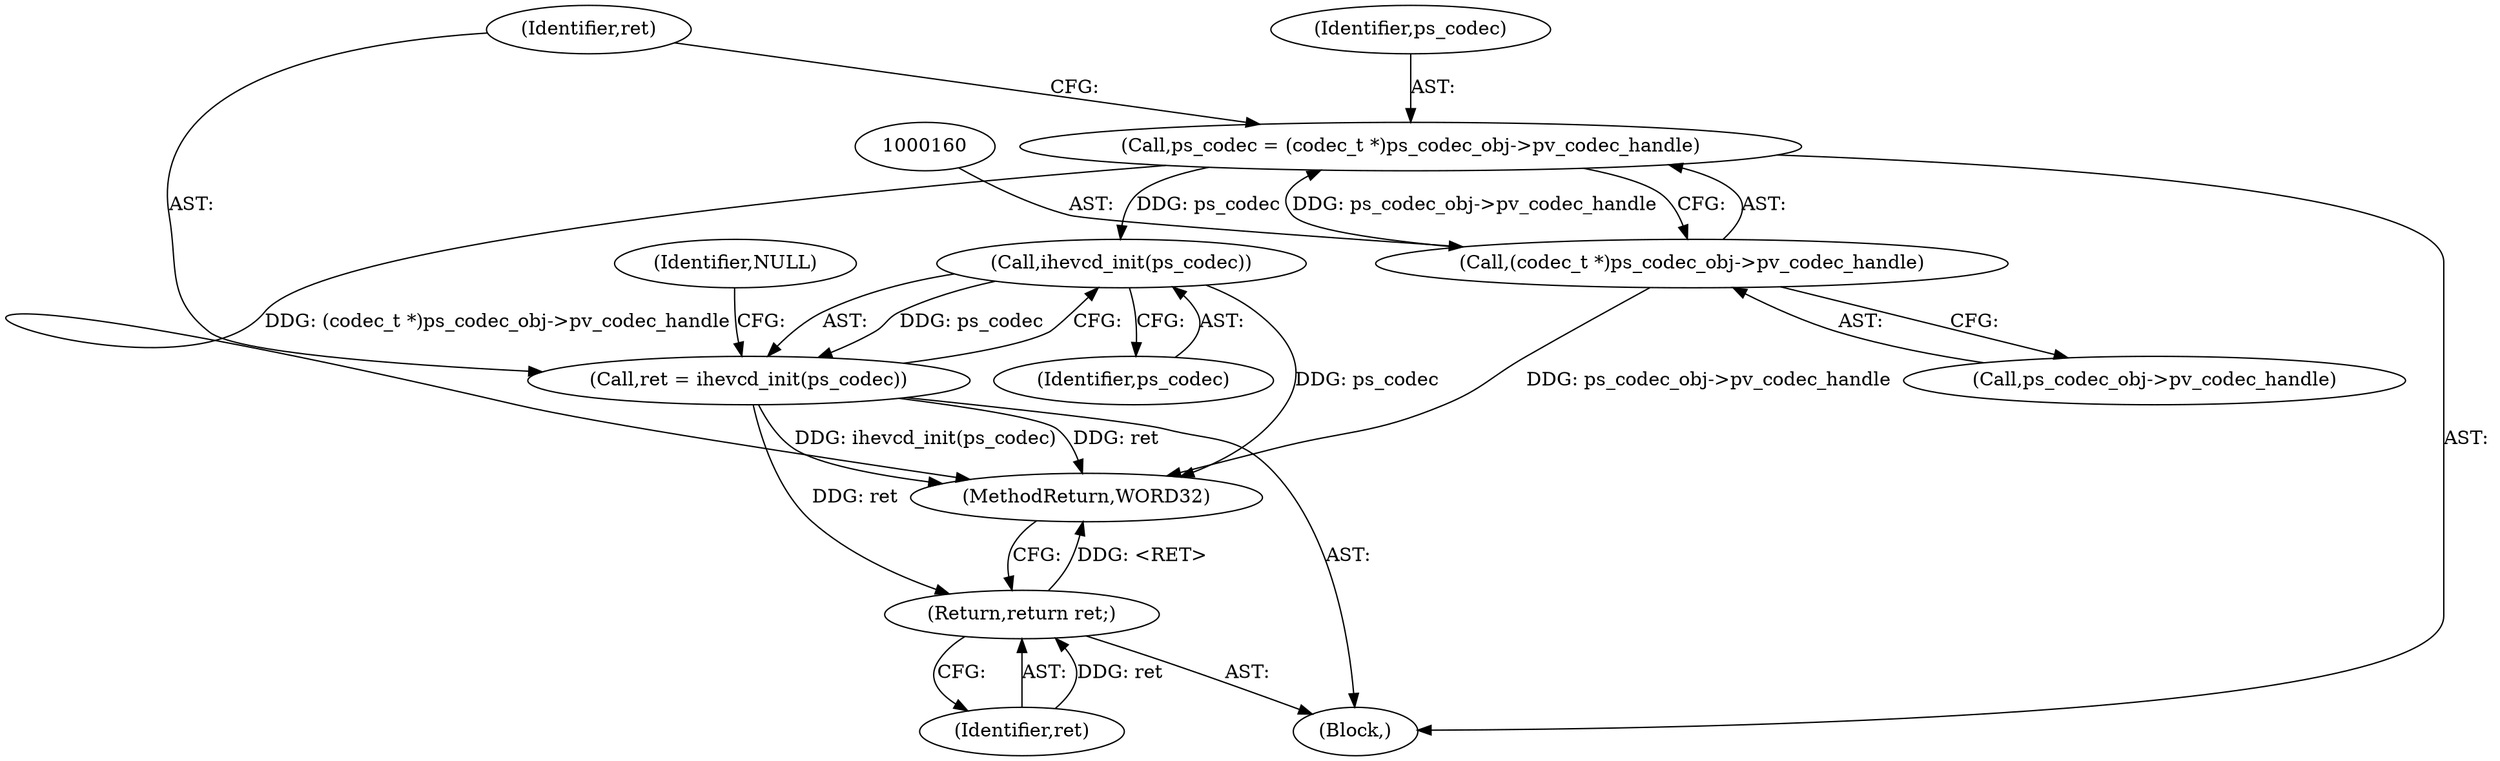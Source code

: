 digraph "0_Android_3ed3c6b79a7b9a60c475dd4936ad57b0b92fd600@pointer" {
"1000166" [label="(Call,ihevcd_init(ps_codec))"];
"1000157" [label="(Call,ps_codec = (codec_t *)ps_codec_obj->pv_codec_handle)"];
"1000159" [label="(Call,(codec_t *)ps_codec_obj->pv_codec_handle)"];
"1000164" [label="(Call,ret = ihevcd_init(ps_codec))"];
"1000171" [label="(Return,return ret;)"];
"1000165" [label="(Identifier,ret)"];
"1000164" [label="(Call,ret = ihevcd_init(ps_codec))"];
"1000157" [label="(Call,ps_codec = (codec_t *)ps_codec_obj->pv_codec_handle)"];
"1000171" [label="(Return,return ret;)"];
"1000159" [label="(Call,(codec_t *)ps_codec_obj->pv_codec_handle)"];
"1000169" [label="(Identifier,NULL)"];
"1000166" [label="(Call,ihevcd_init(ps_codec))"];
"1000161" [label="(Call,ps_codec_obj->pv_codec_handle)"];
"1000167" [label="(Identifier,ps_codec)"];
"1000105" [label="(Block,)"];
"1000172" [label="(Identifier,ret)"];
"1000173" [label="(MethodReturn,WORD32)"];
"1000158" [label="(Identifier,ps_codec)"];
"1000166" -> "1000164"  [label="AST: "];
"1000166" -> "1000167"  [label="CFG: "];
"1000167" -> "1000166"  [label="AST: "];
"1000164" -> "1000166"  [label="CFG: "];
"1000166" -> "1000173"  [label="DDG: ps_codec"];
"1000166" -> "1000164"  [label="DDG: ps_codec"];
"1000157" -> "1000166"  [label="DDG: ps_codec"];
"1000157" -> "1000105"  [label="AST: "];
"1000157" -> "1000159"  [label="CFG: "];
"1000158" -> "1000157"  [label="AST: "];
"1000159" -> "1000157"  [label="AST: "];
"1000165" -> "1000157"  [label="CFG: "];
"1000157" -> "1000173"  [label="DDG: (codec_t *)ps_codec_obj->pv_codec_handle"];
"1000159" -> "1000157"  [label="DDG: ps_codec_obj->pv_codec_handle"];
"1000159" -> "1000161"  [label="CFG: "];
"1000160" -> "1000159"  [label="AST: "];
"1000161" -> "1000159"  [label="AST: "];
"1000159" -> "1000173"  [label="DDG: ps_codec_obj->pv_codec_handle"];
"1000164" -> "1000105"  [label="AST: "];
"1000165" -> "1000164"  [label="AST: "];
"1000169" -> "1000164"  [label="CFG: "];
"1000164" -> "1000173"  [label="DDG: ihevcd_init(ps_codec)"];
"1000164" -> "1000173"  [label="DDG: ret"];
"1000164" -> "1000171"  [label="DDG: ret"];
"1000171" -> "1000105"  [label="AST: "];
"1000171" -> "1000172"  [label="CFG: "];
"1000172" -> "1000171"  [label="AST: "];
"1000173" -> "1000171"  [label="CFG: "];
"1000171" -> "1000173"  [label="DDG: <RET>"];
"1000172" -> "1000171"  [label="DDG: ret"];
}
